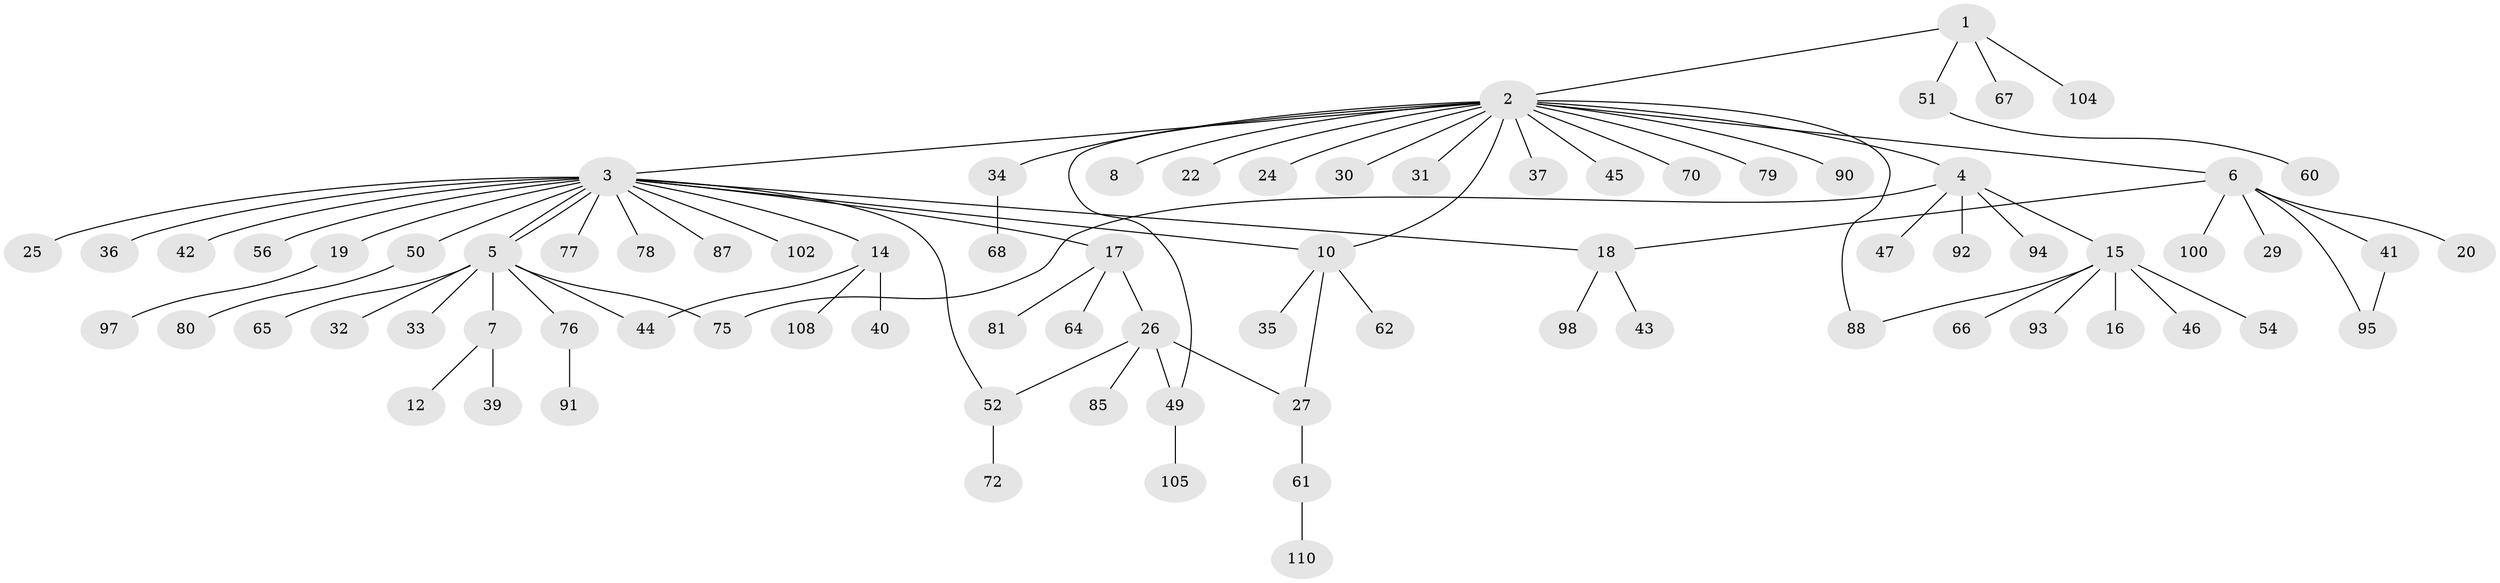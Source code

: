 // original degree distribution, {4: 0.02727272727272727, 18: 0.00909090909090909, 19: 0.00909090909090909, 5: 0.03636363636363636, 10: 0.00909090909090909, 7: 0.01818181818181818, 2: 0.17272727272727273, 6: 0.00909090909090909, 1: 0.6181818181818182, 8: 0.00909090909090909, 3: 0.08181818181818182}
// Generated by graph-tools (version 1.1) at 2025/11/02/27/25 16:11:09]
// undirected, 80 vertices, 89 edges
graph export_dot {
graph [start="1"]
  node [color=gray90,style=filled];
  1 [super="+55"];
  2 [super="+57"];
  3 [super="+13"];
  4 [super="+82"];
  5 [super="+38"];
  6 [super="+9"];
  7 [super="+109"];
  8 [super="+107"];
  10 [super="+11"];
  12 [super="+96"];
  14 [super="+48"];
  15 [super="+23"];
  16 [super="+21"];
  17 [super="+83"];
  18 [super="+89"];
  19 [super="+71"];
  20 [super="+28"];
  22;
  24;
  25;
  26 [super="+99"];
  27 [super="+101"];
  29;
  30;
  31;
  32;
  33 [super="+84"];
  34 [super="+53"];
  35 [super="+74"];
  36;
  37;
  39 [super="+58"];
  40;
  41;
  42;
  43 [super="+69"];
  44;
  45;
  46;
  47;
  49 [super="+63"];
  50 [super="+86"];
  51;
  52 [super="+59"];
  54;
  56;
  60;
  61 [super="+73"];
  62;
  64;
  65 [super="+106"];
  66;
  67;
  68;
  70;
  72;
  75;
  76;
  77;
  78;
  79;
  80;
  81;
  85;
  87;
  88 [super="+103"];
  90;
  91;
  92;
  93;
  94;
  95;
  97;
  98;
  100;
  102;
  104;
  105;
  108;
  110;
  1 -- 2;
  1 -- 51;
  1 -- 104;
  1 -- 67;
  2 -- 3;
  2 -- 4;
  2 -- 6;
  2 -- 8;
  2 -- 10;
  2 -- 22;
  2 -- 24;
  2 -- 30;
  2 -- 31;
  2 -- 34;
  2 -- 37;
  2 -- 45;
  2 -- 49;
  2 -- 70;
  2 -- 79;
  2 -- 90;
  2 -- 88;
  3 -- 5;
  3 -- 5;
  3 -- 10;
  3 -- 14;
  3 -- 17;
  3 -- 18;
  3 -- 19;
  3 -- 25;
  3 -- 36;
  3 -- 42;
  3 -- 50;
  3 -- 52;
  3 -- 56;
  3 -- 77;
  3 -- 78;
  3 -- 87;
  3 -- 102;
  4 -- 15;
  4 -- 47;
  4 -- 75;
  4 -- 94;
  4 -- 92;
  5 -- 7;
  5 -- 32;
  5 -- 33;
  5 -- 44;
  5 -- 65;
  5 -- 75;
  5 -- 76;
  6 -- 18;
  6 -- 20;
  6 -- 41;
  6 -- 95;
  6 -- 100;
  6 -- 29;
  7 -- 12;
  7 -- 39;
  10 -- 35;
  10 -- 62;
  10 -- 27;
  14 -- 40;
  14 -- 44;
  14 -- 108;
  15 -- 16;
  15 -- 46;
  15 -- 54;
  15 -- 66;
  15 -- 88;
  15 -- 93;
  17 -- 26;
  17 -- 64;
  17 -- 81;
  18 -- 43;
  18 -- 98;
  19 -- 97;
  26 -- 27;
  26 -- 49 [weight=2];
  26 -- 52;
  26 -- 85;
  27 -- 61;
  34 -- 68;
  41 -- 95;
  49 -- 105;
  50 -- 80;
  51 -- 60;
  52 -- 72;
  61 -- 110;
  76 -- 91;
}
